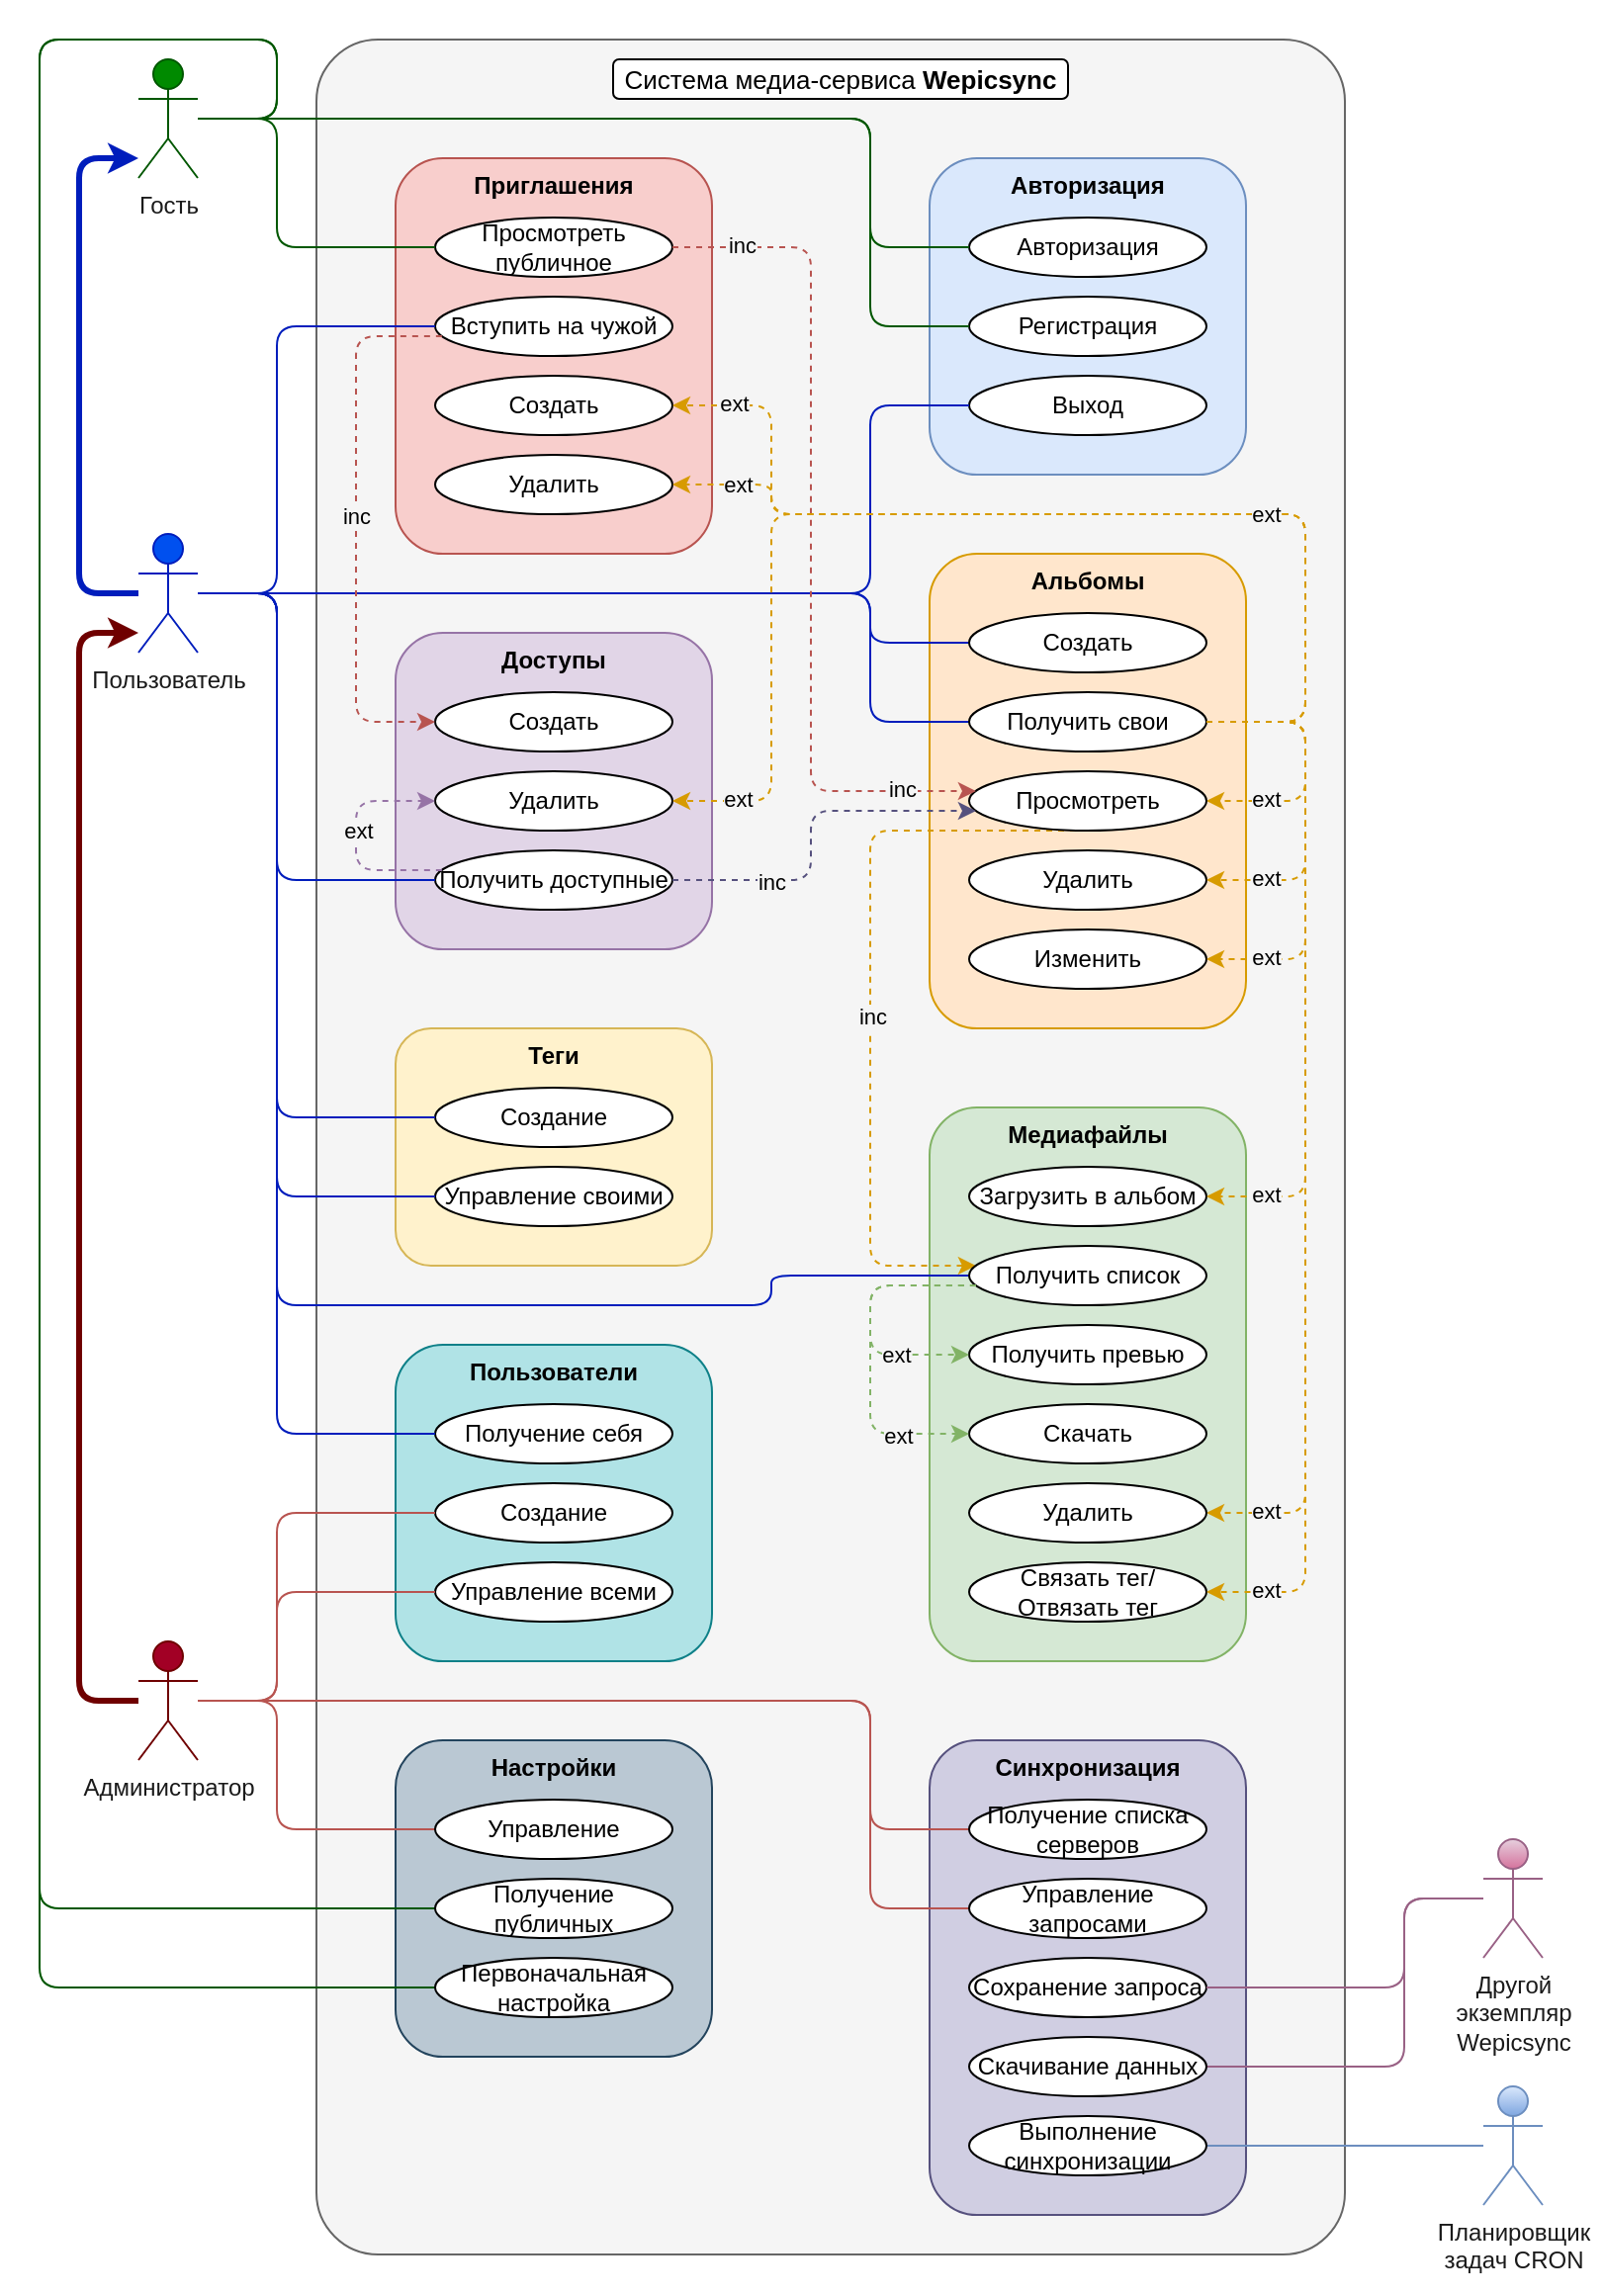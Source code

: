 <mxfile version="20.8.16" type="device"><diagram id="rJu-Fy7TmJYX3Z4fp0Hy" name="Прецеденты"><mxGraphModel dx="902" dy="652" grid="1" gridSize="10" guides="1" tooltips="1" connect="1" arrows="1" fold="1" page="1" pageScale="1" pageWidth="827" pageHeight="1169" math="0" shadow="0"><root><mxCell id="0"/><mxCell id="1" parent="0"/><mxCell id="A2PS_ctjh7WYpIhmXaS4-8" value="" style="rounded=0;whiteSpace=wrap;html=1;labelBackgroundColor=none;fontColor=default;fillColor=none;strokeColor=none;" parent="1" vertex="1"><mxGeometry width="810" height="1160" as="geometry"/></mxCell><mxCell id="A2PS_ctjh7WYpIhmXaS4-4" value="" style="rounded=1;whiteSpace=wrap;html=1;arcSize=6;fillColor=#f5f5f5;fontColor=#333333;strokeColor=#666666;" parent="1" vertex="1"><mxGeometry x="160" y="20" width="520" height="1120" as="geometry"/></mxCell><mxCell id="FvhMcdxTXR3SSEdAmHbY-1" value="&lt;div style=&quot;padding-top: 0px; margin-top: 0px; margin-bottom: 180px;&quot;&gt;&lt;b&gt;Синхронизация&lt;/b&gt;&lt;/div&gt;" style="rounded=1;whiteSpace=wrap;html=1;fillColor=#d0cee2;strokeColor=#56517e;align=center;verticalAlign=top;container=0;" vertex="1" parent="1"><mxGeometry x="470" y="880" width="160" height="240" as="geometry"/></mxCell><mxCell id="-iUNEopaIZANvKuROinH-97" value="&lt;div style=&quot;padding-top: 0px; margin-top: 0px; margin-bottom: 180px;&quot;&gt;&lt;b&gt;Настройки&lt;/b&gt;&lt;/div&gt;" style="rounded=1;whiteSpace=wrap;html=1;fillColor=#bac8d3;strokeColor=#23445d;align=center;verticalAlign=top;container=0;" parent="1" vertex="1"><mxGeometry x="200" y="880" width="160" height="160" as="geometry"/></mxCell><mxCell id="-iUNEopaIZANvKuROinH-94" value="" style="group" parent="1" vertex="1" connectable="0"><mxGeometry x="200" y="680" width="160" height="160" as="geometry"/></mxCell><mxCell id="-iUNEopaIZANvKuROinH-83" value="&lt;div style=&quot;padding-top: 0px; margin-top: 0px; margin-bottom: 180px;&quot;&gt;&lt;b&gt;Пользователи&lt;/b&gt;&lt;/div&gt;" style="rounded=1;whiteSpace=wrap;html=1;fillColor=#b0e3e6;strokeColor=#0e8088;align=center;verticalAlign=top;container=0;" parent="-iUNEopaIZANvKuROinH-94" vertex="1"><mxGeometry width="160" height="160" as="geometry"/></mxCell><mxCell id="-iUNEopaIZANvKuROinH-84" value="Получение себя" style="ellipse;whiteSpace=wrap;html=1;container=0;" parent="-iUNEopaIZANvKuROinH-94" vertex="1"><mxGeometry x="20" y="30" width="120" height="30" as="geometry"/></mxCell><mxCell id="-iUNEopaIZANvKuROinH-85" value="Создание" style="ellipse;whiteSpace=wrap;html=1;container=0;" parent="-iUNEopaIZANvKuROinH-94" vertex="1"><mxGeometry x="20" y="70" width="120" height="30" as="geometry"/></mxCell><mxCell id="-iUNEopaIZANvKuROinH-87" value="Управление всеми" style="ellipse;whiteSpace=wrap;html=1;container=0;" parent="-iUNEopaIZANvKuROinH-94" vertex="1"><mxGeometry x="20" y="110" width="120" height="30" as="geometry"/></mxCell><mxCell id="-iUNEopaIZANvKuROinH-90" value="" style="group" parent="1" vertex="1" connectable="0"><mxGeometry x="200" y="520" width="160" height="120" as="geometry"/></mxCell><mxCell id="-iUNEopaIZANvKuROinH-65" value="&lt;div style=&quot;padding-top: 0px; margin-top: 0px; margin-bottom: 180px;&quot;&gt;&lt;b&gt;Теги&lt;/b&gt;&lt;/div&gt;" style="rounded=1;whiteSpace=wrap;html=1;fillColor=#fff2cc;strokeColor=#d6b656;align=center;verticalAlign=top;container=0;" parent="-iUNEopaIZANvKuROinH-90" vertex="1"><mxGeometry width="160" height="120" as="geometry"/></mxCell><mxCell id="-iUNEopaIZANvKuROinH-66" value="Управление своими" style="ellipse;whiteSpace=wrap;html=1;container=0;" parent="-iUNEopaIZANvKuROinH-90" vertex="1"><mxGeometry x="20" y="70" width="120" height="30" as="geometry"/></mxCell><mxCell id="-iUNEopaIZANvKuROinH-88" value="Создание" style="ellipse;whiteSpace=wrap;html=1;container=0;" parent="-iUNEopaIZANvKuROinH-90" vertex="1"><mxGeometry x="20" y="30" width="120" height="30" as="geometry"/></mxCell><mxCell id="-iUNEopaIZANvKuROinH-72" value="" style="group" parent="1" vertex="1" connectable="0"><mxGeometry x="200" y="320" width="160" height="160" as="geometry"/></mxCell><mxCell id="-iUNEopaIZANvKuROinH-2" value="&lt;div style=&quot;padding-top: 0px; margin-top: 0px; margin-bottom: 180px;&quot;&gt;&lt;b&gt;Доступы&lt;/b&gt;&lt;br&gt;&lt;/div&gt;" style="rounded=1;whiteSpace=wrap;html=1;fillColor=#e1d5e7;strokeColor=#9673a6;align=center;verticalAlign=top;" parent="-iUNEopaIZANvKuROinH-72" vertex="1"><mxGeometry width="160" height="160" as="geometry"/></mxCell><mxCell id="-iUNEopaIZANvKuROinH-3" value="Создать" style="ellipse;whiteSpace=wrap;html=1;" parent="-iUNEopaIZANvKuROinH-72" vertex="1"><mxGeometry x="20" y="30" width="120" height="30" as="geometry"/></mxCell><mxCell id="-iUNEopaIZANvKuROinH-4" value="Удалить" style="ellipse;whiteSpace=wrap;html=1;" parent="-iUNEopaIZANvKuROinH-72" vertex="1"><mxGeometry x="20" y="70" width="120" height="30" as="geometry"/></mxCell><mxCell id="-iUNEopaIZANvKuROinH-5" value="Получить доступные" style="ellipse;whiteSpace=wrap;html=1;" parent="-iUNEopaIZANvKuROinH-72" vertex="1"><mxGeometry x="20" y="110" width="120" height="30" as="geometry"/></mxCell><mxCell id="-iUNEopaIZANvKuROinH-58" style="edgeStyle=orthogonalEdgeStyle;shape=connector;rounded=1;orthogonalLoop=1;jettySize=auto;html=1;labelBackgroundColor=default;strokeColor=#9673a6;fontFamily=Helvetica;fontSize=11;fontColor=default;endArrow=classic;endFill=1;fillColor=#e1d5e7;dashed=1;" parent="-iUNEopaIZANvKuROinH-72" source="-iUNEopaIZANvKuROinH-5" target="-iUNEopaIZANvKuROinH-4" edge="1"><mxGeometry relative="1" as="geometry"><Array as="points"><mxPoint x="-20" y="120"/><mxPoint x="-20" y="85"/></Array></mxGeometry></mxCell><mxCell id="-iUNEopaIZANvKuROinH-59" value="ext" style="edgeLabel;html=1;align=center;verticalAlign=middle;resizable=0;points=[];fontSize=11;fontFamily=Helvetica;fontColor=default;labelBackgroundColor=#F5F5F5;" parent="-iUNEopaIZANvKuROinH-58" vertex="1" connectable="0"><mxGeometry x="0.35" relative="1" as="geometry"><mxPoint x="-1" y="15" as="offset"/></mxGeometry></mxCell><mxCell id="mXZB4Ivz4njmWSeCMIMj-8" value="&lt;div style=&quot;padding-top: 0px; margin-top: 0px; margin-bottom: 180px;&quot;&gt;&lt;b&gt;Альбомы&lt;/b&gt;&lt;br&gt;&lt;/div&gt;" style="rounded=1;whiteSpace=wrap;html=1;fillColor=#ffe6cc;strokeColor=#d79b00;align=center;verticalAlign=top;" parent="1" vertex="1"><mxGeometry x="470" y="280" width="160" height="240" as="geometry"/></mxCell><mxCell id="6imDOG5tbjEf20cxYBDG-1" value="" style="group" parent="1" vertex="1" connectable="0"><mxGeometry x="200" y="80" width="160" height="200" as="geometry"/></mxCell><mxCell id="6imDOG5tbjEf20cxYBDG-2" value="&lt;div style=&quot;padding-top: 0px; margin-top: 0px; margin-bottom: 180px;&quot;&gt;&lt;b&gt;Приглашения&lt;/b&gt;&lt;br&gt;&lt;/div&gt;" style="rounded=1;whiteSpace=wrap;html=1;fillColor=#f8cecc;strokeColor=#b85450;align=center;verticalAlign=top;" parent="6imDOG5tbjEf20cxYBDG-1" vertex="1"><mxGeometry width="160" height="200" as="geometry"/></mxCell><mxCell id="6imDOG5tbjEf20cxYBDG-3" value="Просмотреть публичное" style="ellipse;whiteSpace=wrap;html=1;" parent="6imDOG5tbjEf20cxYBDG-1" vertex="1"><mxGeometry x="20" y="30" width="120" height="30" as="geometry"/></mxCell><mxCell id="6imDOG5tbjEf20cxYBDG-4" value="Вступить на чужой" style="ellipse;whiteSpace=wrap;html=1;" parent="6imDOG5tbjEf20cxYBDG-1" vertex="1"><mxGeometry x="20" y="70" width="120" height="30" as="geometry"/></mxCell><mxCell id="6imDOG5tbjEf20cxYBDG-5" value="Создать" style="ellipse;whiteSpace=wrap;html=1;" parent="6imDOG5tbjEf20cxYBDG-1" vertex="1"><mxGeometry x="20" y="110" width="120" height="30" as="geometry"/></mxCell><mxCell id="6imDOG5tbjEf20cxYBDG-6" value="Удалить" style="ellipse;whiteSpace=wrap;html=1;" parent="6imDOG5tbjEf20cxYBDG-1" vertex="1"><mxGeometry x="20" y="150" width="120" height="30" as="geometry"/></mxCell><mxCell id="-7Wf65AIweEYaIb-x50i-8" value="&lt;div style=&quot;padding-top: 0px; margin-top: 0px; margin-bottom: 180px;&quot;&gt;&lt;b&gt;Медиафайлы&lt;/b&gt;&lt;br&gt;&lt;/div&gt;" style="rounded=1;whiteSpace=wrap;html=1;fillColor=#d5e8d4;strokeColor=#82b366;align=center;verticalAlign=top;" parent="1" vertex="1"><mxGeometry x="470" y="560" width="160" height="280" as="geometry"/></mxCell><mxCell id="-7Wf65AIweEYaIb-x50i-19" value="" style="group" parent="1" vertex="1" connectable="0"><mxGeometry x="470" y="80" width="160" height="160" as="geometry"/></mxCell><mxCell id="t99PAjagF4Yph8Q8ZKDb-1" value="&lt;div style=&quot;padding-top: 0px; margin-top: 0px; margin-bottom: 180px;&quot;&gt;&lt;b&gt;Авторизация&lt;/b&gt;&lt;br&gt;&lt;/div&gt;" style="rounded=1;whiteSpace=wrap;html=1;fillColor=#dae8fc;strokeColor=#6c8ebf;align=center;verticalAlign=top;" parent="-7Wf65AIweEYaIb-x50i-19" vertex="1"><mxGeometry width="160" height="160" as="geometry"/></mxCell><mxCell id="t99PAjagF4Yph8Q8ZKDb-2" value="Авторизация" style="ellipse;whiteSpace=wrap;html=1;" parent="-7Wf65AIweEYaIb-x50i-19" vertex="1"><mxGeometry x="20" y="30" width="120" height="30" as="geometry"/></mxCell><mxCell id="t99PAjagF4Yph8Q8ZKDb-3" value="Регистрация" style="ellipse;whiteSpace=wrap;html=1;" parent="-7Wf65AIweEYaIb-x50i-19" vertex="1"><mxGeometry x="20" y="70" width="120" height="30" as="geometry"/></mxCell><mxCell id="t99PAjagF4Yph8Q8ZKDb-4" value="Выход" style="ellipse;whiteSpace=wrap;html=1;" parent="-7Wf65AIweEYaIb-x50i-19" vertex="1"><mxGeometry x="20" y="110" width="120" height="30" as="geometry"/></mxCell><mxCell id="-iUNEopaIZANvKuROinH-7" style="edgeStyle=orthogonalEdgeStyle;shape=connector;rounded=1;orthogonalLoop=1;jettySize=auto;html=1;labelBackgroundColor=default;strokeColor=#005700;fontFamily=Helvetica;fontSize=11;fontColor=default;endArrow=none;endFill=0;fillColor=#008a00;" parent="1" source="qmgZgQi2_7S2HB6c2QxL-1" target="6imDOG5tbjEf20cxYBDG-3" edge="1"><mxGeometry relative="1" as="geometry"><Array as="points"><mxPoint x="140" y="60"/><mxPoint x="140" y="125"/></Array></mxGeometry></mxCell><mxCell id="-iUNEopaIZANvKuROinH-101" style="edgeStyle=orthogonalEdgeStyle;shape=connector;rounded=1;orthogonalLoop=1;jettySize=auto;html=1;labelBackgroundColor=default;strokeColor=#005700;fontFamily=Helvetica;fontSize=11;fontColor=default;endArrow=none;endFill=0;fillColor=#008a00;" parent="1" source="qmgZgQi2_7S2HB6c2QxL-1" target="-iUNEopaIZANvKuROinH-98" edge="1"><mxGeometry relative="1" as="geometry"><Array as="points"><mxPoint x="140" y="60"/><mxPoint x="140" y="20"/><mxPoint x="20" y="20"/><mxPoint x="20" y="965"/></Array></mxGeometry></mxCell><mxCell id="FvhMcdxTXR3SSEdAmHbY-4" style="edgeStyle=orthogonalEdgeStyle;shape=connector;rounded=1;orthogonalLoop=1;jettySize=auto;html=1;labelBackgroundColor=default;strokeColor=#005700;fontFamily=Helvetica;fontSize=11;fontColor=default;endArrow=none;endFill=0;fillColor=#008a00;" edge="1" parent="1" source="qmgZgQi2_7S2HB6c2QxL-1" target="FvhMcdxTXR3SSEdAmHbY-2"><mxGeometry relative="1" as="geometry"><Array as="points"><mxPoint x="140" y="60"/><mxPoint x="140" y="20"/><mxPoint x="20" y="20"/><mxPoint x="20" y="1005"/></Array></mxGeometry></mxCell><mxCell id="qmgZgQi2_7S2HB6c2QxL-1" value="&lt;font color=&quot;#1a1a1a&quot;&gt;Гость&lt;/font&gt;" style="shape=umlActor;verticalLabelPosition=bottom;verticalAlign=top;html=1;outlineConnect=0;fillColor=#008a00;fontColor=#ffffff;strokeColor=#005700;" parent="1" vertex="1"><mxGeometry x="70" y="30" width="30" height="60" as="geometry"/></mxCell><mxCell id="tfLSnOWOdzF6o3ZIAH_--3" style="edgeStyle=orthogonalEdgeStyle;rounded=1;orthogonalLoop=1;jettySize=auto;html=1;endArrow=none;endFill=0;fillColor=#0050ef;strokeColor=#001DBC;" parent="1" source="tfLSnOWOdzF6o3ZIAH_--1" target="t99PAjagF4Yph8Q8ZKDb-4" edge="1"><mxGeometry relative="1" as="geometry"><Array as="points"><mxPoint x="140" y="300"/><mxPoint x="140" y="300"/><mxPoint x="440" y="300"/><mxPoint x="440" y="205"/></Array></mxGeometry></mxCell><mxCell id="qnizUJbiEBJGgFc5RR-z-2" style="edgeStyle=orthogonalEdgeStyle;rounded=1;orthogonalLoop=1;jettySize=auto;html=1;endArrow=classic;endFill=1;fillColor=#0050ef;strokeColor=#001DBC;strokeWidth=3;" parent="1" source="tfLSnOWOdzF6o3ZIAH_--1" target="qmgZgQi2_7S2HB6c2QxL-1" edge="1"><mxGeometry relative="1" as="geometry"><Array as="points"><mxPoint x="40" y="300"/><mxPoint x="40" y="80"/></Array></mxGeometry></mxCell><mxCell id="mXZB4Ivz4njmWSeCMIMj-13" style="edgeStyle=orthogonalEdgeStyle;shape=connector;rounded=1;orthogonalLoop=1;jettySize=auto;html=1;labelBackgroundColor=default;strokeColor=#001DBC;fontFamily=Helvetica;fontSize=11;fontColor=default;endArrow=none;endFill=0;fillColor=#0050ef;" parent="1" source="tfLSnOWOdzF6o3ZIAH_--1" target="mXZB4Ivz4njmWSeCMIMj-9" edge="1"><mxGeometry relative="1" as="geometry"><Array as="points"><mxPoint x="140" y="300"/><mxPoint x="140" y="300"/><mxPoint x="440" y="300"/><mxPoint x="440" y="325"/></Array></mxGeometry></mxCell><mxCell id="ldQb3cAAOV6H-JECmb9P-2" style="edgeStyle=orthogonalEdgeStyle;shape=connector;rounded=1;orthogonalLoop=1;jettySize=auto;html=1;labelBackgroundColor=default;strokeColor=#001DBC;fontFamily=Helvetica;fontSize=11;fontColor=default;endArrow=none;endFill=0;fillColor=#0050ef;" parent="1" source="tfLSnOWOdzF6o3ZIAH_--1" target="mXZB4Ivz4njmWSeCMIMj-10" edge="1"><mxGeometry relative="1" as="geometry"><Array as="points"><mxPoint x="140" y="300"/><mxPoint x="140" y="300"/><mxPoint x="440" y="300"/><mxPoint x="440" y="365"/></Array></mxGeometry></mxCell><mxCell id="-7Wf65AIweEYaIb-x50i-14" style="edgeStyle=orthogonalEdgeStyle;shape=connector;rounded=1;orthogonalLoop=1;jettySize=auto;html=1;labelBackgroundColor=default;strokeColor=#001DBC;fontFamily=Helvetica;fontSize=11;fontColor=default;endArrow=none;endFill=0;fillColor=#0050ef;" parent="1" source="tfLSnOWOdzF6o3ZIAH_--1" target="-7Wf65AIweEYaIb-x50i-10" edge="1"><mxGeometry relative="1" as="geometry"><Array as="points"><mxPoint x="140" y="300"/><mxPoint x="140" y="660"/><mxPoint x="390" y="660"/><mxPoint x="390" y="645"/></Array></mxGeometry></mxCell><mxCell id="-iUNEopaIZANvKuROinH-10" style="edgeStyle=orthogonalEdgeStyle;shape=connector;rounded=1;orthogonalLoop=1;jettySize=auto;html=1;labelBackgroundColor=default;strokeColor=#001DBC;fontFamily=Helvetica;fontSize=11;fontColor=default;endArrow=none;endFill=0;fillColor=#0050ef;" parent="1" source="tfLSnOWOdzF6o3ZIAH_--1" target="6imDOG5tbjEf20cxYBDG-4" edge="1"><mxGeometry relative="1" as="geometry"><Array as="points"><mxPoint x="140" y="300"/><mxPoint x="140" y="165"/></Array></mxGeometry></mxCell><mxCell id="-iUNEopaIZANvKuROinH-77" style="edgeStyle=orthogonalEdgeStyle;shape=connector;rounded=1;orthogonalLoop=1;jettySize=auto;html=1;labelBackgroundColor=default;strokeColor=#001DBC;fontFamily=Helvetica;fontSize=11;fontColor=default;endArrow=none;endFill=0;fillColor=#0050ef;" parent="1" source="tfLSnOWOdzF6o3ZIAH_--1" target="-iUNEopaIZANvKuROinH-66" edge="1"><mxGeometry relative="1" as="geometry"><Array as="points"><mxPoint x="140" y="300"/><mxPoint x="140" y="605"/></Array></mxGeometry></mxCell><mxCell id="-iUNEopaIZANvKuROinH-89" style="edgeStyle=orthogonalEdgeStyle;shape=connector;rounded=1;orthogonalLoop=1;jettySize=auto;html=1;labelBackgroundColor=default;strokeColor=#001DBC;fontFamily=Helvetica;fontSize=11;fontColor=default;endArrow=none;endFill=0;fillColor=#0050ef;" parent="1" source="tfLSnOWOdzF6o3ZIAH_--1" target="-iUNEopaIZANvKuROinH-88" edge="1"><mxGeometry relative="1" as="geometry"><Array as="points"><mxPoint x="140" y="300"/><mxPoint x="140" y="565"/></Array></mxGeometry></mxCell><mxCell id="-iUNEopaIZANvKuROinH-91" style="edgeStyle=orthogonalEdgeStyle;shape=connector;rounded=1;orthogonalLoop=1;jettySize=auto;html=1;labelBackgroundColor=default;strokeColor=#001DBC;fontFamily=Helvetica;fontSize=11;fontColor=default;endArrow=none;endFill=0;fillColor=#0050ef;" parent="1" source="tfLSnOWOdzF6o3ZIAH_--1" target="-iUNEopaIZANvKuROinH-84" edge="1"><mxGeometry relative="1" as="geometry"><Array as="points"><mxPoint x="140" y="300"/><mxPoint x="140" y="725"/></Array></mxGeometry></mxCell><mxCell id="A2PS_ctjh7WYpIhmXaS4-10" style="edgeStyle=orthogonalEdgeStyle;shape=connector;rounded=1;orthogonalLoop=1;jettySize=auto;html=1;labelBackgroundColor=default;strokeColor=#001DBC;fontFamily=Helvetica;fontSize=11;fontColor=default;endArrow=none;endFill=0;fillColor=#0050ef;" parent="1" source="tfLSnOWOdzF6o3ZIAH_--1" target="-iUNEopaIZANvKuROinH-5" edge="1"><mxGeometry relative="1" as="geometry"><Array as="points"><mxPoint x="140" y="300"/><mxPoint x="140" y="445"/></Array></mxGeometry></mxCell><mxCell id="tfLSnOWOdzF6o3ZIAH_--1" value="Пользователь" style="shape=umlActor;verticalLabelPosition=bottom;verticalAlign=top;html=1;outlineConnect=0;fillColor=#0050ef;fontColor=#1A1A1A;strokeColor=#001DBC;" parent="1" vertex="1"><mxGeometry x="70" y="270" width="30" height="60" as="geometry"/></mxCell><mxCell id="t99PAjagF4Yph8Q8ZKDb-6" style="edgeStyle=orthogonalEdgeStyle;rounded=1;orthogonalLoop=1;jettySize=auto;html=1;endArrow=none;endFill=0;fillColor=#008a00;strokeColor=#005700;" parent="1" source="qmgZgQi2_7S2HB6c2QxL-1" target="t99PAjagF4Yph8Q8ZKDb-3" edge="1"><mxGeometry relative="1" as="geometry"><Array as="points"><mxPoint x="140" y="60"/><mxPoint x="140" y="60"/><mxPoint x="440" y="60"/><mxPoint x="440" y="165"/></Array></mxGeometry></mxCell><mxCell id="t99PAjagF4Yph8Q8ZKDb-5" style="edgeStyle=orthogonalEdgeStyle;rounded=1;orthogonalLoop=1;jettySize=auto;html=1;endArrow=none;endFill=0;fillColor=#008a00;strokeColor=#005700;" parent="1" source="qmgZgQi2_7S2HB6c2QxL-1" target="t99PAjagF4Yph8Q8ZKDb-2" edge="1"><mxGeometry relative="1" as="geometry"><Array as="points"><mxPoint x="140" y="60"/><mxPoint x="140" y="60"/><mxPoint x="440" y="60"/><mxPoint x="440" y="125"/></Array></mxGeometry></mxCell><mxCell id="-iUNEopaIZANvKuROinH-45" style="edgeStyle=orthogonalEdgeStyle;shape=connector;rounded=1;orthogonalLoop=1;jettySize=auto;html=1;labelBackgroundColor=default;strokeColor=#6F0000;fontFamily=Helvetica;fontSize=11;fontColor=default;endArrow=classic;endFill=1;fillColor=#a20025;strokeWidth=3;" parent="1" source="ESjscnZTk1zoyUP5aIaq-1" target="tfLSnOWOdzF6o3ZIAH_--1" edge="1"><mxGeometry relative="1" as="geometry"><Array as="points"><mxPoint x="40" y="860"/><mxPoint x="40" y="320"/></Array></mxGeometry></mxCell><mxCell id="-iUNEopaIZANvKuROinH-93" style="edgeStyle=orthogonalEdgeStyle;shape=connector;rounded=1;orthogonalLoop=1;jettySize=auto;html=1;labelBackgroundColor=default;strokeColor=#b85450;fontFamily=Helvetica;fontSize=11;fontColor=default;endArrow=none;endFill=0;fillColor=#f8cecc;" parent="1" source="ESjscnZTk1zoyUP5aIaq-1" target="-iUNEopaIZANvKuROinH-87" edge="1"><mxGeometry relative="1" as="geometry"><Array as="points"><mxPoint x="140" y="860"/><mxPoint x="140" y="805"/></Array></mxGeometry></mxCell><mxCell id="-iUNEopaIZANvKuROinH-95" style="edgeStyle=orthogonalEdgeStyle;shape=connector;rounded=1;orthogonalLoop=1;jettySize=auto;html=1;labelBackgroundColor=default;strokeColor=#b85450;fontFamily=Helvetica;fontSize=11;fontColor=default;endArrow=none;endFill=0;fillColor=#f8cecc;" parent="1" source="ESjscnZTk1zoyUP5aIaq-1" target="-iUNEopaIZANvKuROinH-85" edge="1"><mxGeometry relative="1" as="geometry"><Array as="points"><mxPoint x="140" y="860"/><mxPoint x="140" y="765"/></Array></mxGeometry></mxCell><mxCell id="-iUNEopaIZANvKuROinH-102" style="edgeStyle=orthogonalEdgeStyle;shape=connector;rounded=1;orthogonalLoop=1;jettySize=auto;html=1;labelBackgroundColor=default;strokeColor=#b85450;fontFamily=Helvetica;fontSize=11;fontColor=default;endArrow=none;endFill=0;fillColor=#f8cecc;" parent="1" source="ESjscnZTk1zoyUP5aIaq-1" target="-iUNEopaIZANvKuROinH-99" edge="1"><mxGeometry relative="1" as="geometry"><Array as="points"><mxPoint x="140" y="860"/><mxPoint x="140" y="925"/></Array></mxGeometry></mxCell><mxCell id="-iUNEopaIZANvKuROinH-103" style="edgeStyle=orthogonalEdgeStyle;shape=connector;rounded=1;orthogonalLoop=1;jettySize=auto;html=1;labelBackgroundColor=default;strokeColor=#b85450;fontFamily=Helvetica;fontSize=11;fontColor=default;endArrow=none;endFill=0;fillColor=#f8cecc;" parent="1" source="ESjscnZTk1zoyUP5aIaq-1" target="FvhMcdxTXR3SSEdAmHbY-5" edge="1"><mxGeometry relative="1" as="geometry"><Array as="points"><mxPoint x="440" y="860"/><mxPoint x="440" y="925"/></Array><mxPoint x="480" y="945" as="targetPoint"/></mxGeometry></mxCell><mxCell id="FvhMcdxTXR3SSEdAmHbY-19" style="edgeStyle=orthogonalEdgeStyle;shape=connector;rounded=1;orthogonalLoop=1;jettySize=auto;html=1;labelBackgroundColor=default;strokeColor=#b85450;fontFamily=Helvetica;fontSize=11;fontColor=default;endArrow=none;endFill=0;fillColor=#f8cecc;" edge="1" parent="1" source="ESjscnZTk1zoyUP5aIaq-1" target="FvhMcdxTXR3SSEdAmHbY-6"><mxGeometry relative="1" as="geometry"><Array as="points"><mxPoint x="440" y="860"/><mxPoint x="440" y="965"/></Array></mxGeometry></mxCell><mxCell id="ESjscnZTk1zoyUP5aIaq-1" value="&lt;font color=&quot;#1a1a1a&quot;&gt;Администратор&lt;/font&gt;" style="shape=umlActor;verticalLabelPosition=bottom;verticalAlign=top;html=1;outlineConnect=0;fillColor=#a20025;fontColor=#ffffff;strokeColor=#6F0000;" parent="1" vertex="1"><mxGeometry x="70" y="830" width="30" height="60" as="geometry"/></mxCell><mxCell id="-iUNEopaIZANvKuROinH-33" style="edgeStyle=orthogonalEdgeStyle;shape=connector;rounded=1;orthogonalLoop=1;jettySize=auto;html=1;labelBackgroundColor=default;strokeColor=#d79b00;fontFamily=Helvetica;fontSize=11;fontColor=default;endArrow=classic;endFill=1;fillColor=#ffe6cc;dashed=1;" parent="1" source="mXZB4Ivz4njmWSeCMIMj-11" target="-7Wf65AIweEYaIb-x50i-10" edge="1"><mxGeometry relative="1" as="geometry"><Array as="points"><mxPoint x="440" y="420"/><mxPoint x="440" y="640"/></Array></mxGeometry></mxCell><mxCell id="-iUNEopaIZANvKuROinH-35" value="inc" style="edgeLabel;html=1;align=center;verticalAlign=middle;resizable=0;points=[];fontSize=11;fontFamily=Helvetica;fontColor=default;labelBackgroundColor=#F5F5F5;" parent="-iUNEopaIZANvKuROinH-33" vertex="1" connectable="0"><mxGeometry x="0.061" y="1" relative="1" as="geometry"><mxPoint as="offset"/></mxGeometry></mxCell><mxCell id="mXZB4Ivz4njmWSeCMIMj-9" value="Создать" style="ellipse;whiteSpace=wrap;html=1;" parent="1" vertex="1"><mxGeometry x="490" y="310" width="120" height="30" as="geometry"/></mxCell><mxCell id="-iUNEopaIZANvKuROinH-13" style="edgeStyle=orthogonalEdgeStyle;shape=connector;rounded=1;orthogonalLoop=1;jettySize=auto;html=1;labelBackgroundColor=default;strokeColor=#d79b00;fontFamily=Helvetica;fontSize=11;fontColor=default;endArrow=classic;endFill=1;fillColor=#ffe6cc;dashed=1;" parent="1" source="mXZB4Ivz4njmWSeCMIMj-10" target="mXZB4Ivz4njmWSeCMIMj-11" edge="1"><mxGeometry relative="1" as="geometry"><Array as="points"><mxPoint x="660" y="365"/><mxPoint x="660" y="405"/></Array></mxGeometry></mxCell><mxCell id="-iUNEopaIZANvKuROinH-14" value="ext" style="edgeLabel;html=1;align=center;verticalAlign=middle;resizable=0;points=[];fontSize=11;fontFamily=Helvetica;fontColor=default;labelBackgroundColor=#F5F5F5;" parent="-iUNEopaIZANvKuROinH-13" vertex="1" connectable="0"><mxGeometry x="0.15" relative="1" as="geometry"><mxPoint x="-20" y="8" as="offset"/></mxGeometry></mxCell><mxCell id="mXZB4Ivz4njmWSeCMIMj-10" value="Получить свои" style="ellipse;whiteSpace=wrap;html=1;" parent="1" vertex="1"><mxGeometry x="490" y="350" width="120" height="30" as="geometry"/></mxCell><mxCell id="mXZB4Ivz4njmWSeCMIMj-11" value="Просмотреть" style="ellipse;whiteSpace=wrap;html=1;" parent="1" vertex="1"><mxGeometry x="490" y="390" width="120" height="30" as="geometry"/></mxCell><mxCell id="ldQb3cAAOV6H-JECmb9P-1" value="Удалить" style="ellipse;whiteSpace=wrap;html=1;" parent="1" vertex="1"><mxGeometry x="490" y="430" width="120" height="30" as="geometry"/></mxCell><mxCell id="-iUNEopaIZANvKuROinH-11" value="Изменить" style="ellipse;whiteSpace=wrap;html=1;" parent="1" vertex="1"><mxGeometry x="490" y="470" width="120" height="30" as="geometry"/></mxCell><mxCell id="-iUNEopaIZANvKuROinH-16" style="edgeStyle=orthogonalEdgeStyle;shape=connector;rounded=1;orthogonalLoop=1;jettySize=auto;html=1;labelBackgroundColor=default;strokeColor=#d79b00;fontFamily=Helvetica;fontSize=11;fontColor=default;endArrow=classic;endFill=1;fillColor=#ffe6cc;dashed=1;" parent="1" source="mXZB4Ivz4njmWSeCMIMj-10" target="ldQb3cAAOV6H-JECmb9P-1" edge="1"><mxGeometry relative="1" as="geometry"><mxPoint x="620" y="375" as="sourcePoint"/><mxPoint x="620" y="415" as="targetPoint"/><Array as="points"><mxPoint x="660" y="365"/><mxPoint x="660" y="445"/></Array></mxGeometry></mxCell><mxCell id="-iUNEopaIZANvKuROinH-17" value="ext" style="edgeLabel;html=1;align=center;verticalAlign=middle;resizable=0;points=[];fontSize=11;fontFamily=Helvetica;fontColor=default;labelBackgroundColor=#F5F5F5;" parent="-iUNEopaIZANvKuROinH-16" vertex="1" connectable="0"><mxGeometry x="0.15" relative="1" as="geometry"><mxPoint x="-20" y="25" as="offset"/></mxGeometry></mxCell><mxCell id="-iUNEopaIZANvKuROinH-18" style="edgeStyle=orthogonalEdgeStyle;shape=connector;rounded=1;orthogonalLoop=1;jettySize=auto;html=1;labelBackgroundColor=default;strokeColor=#d79b00;fontFamily=Helvetica;fontSize=11;fontColor=default;endArrow=classic;endFill=1;fillColor=#ffe6cc;dashed=1;" parent="1" source="mXZB4Ivz4njmWSeCMIMj-10" target="-iUNEopaIZANvKuROinH-11" edge="1"><mxGeometry relative="1" as="geometry"><mxPoint x="620" y="375" as="sourcePoint"/><mxPoint x="620" y="455" as="targetPoint"/><Array as="points"><mxPoint x="660" y="365"/><mxPoint x="660" y="485"/></Array></mxGeometry></mxCell><mxCell id="-iUNEopaIZANvKuROinH-19" value="ext" style="edgeLabel;html=1;align=center;verticalAlign=middle;resizable=0;points=[];fontSize=11;fontFamily=Helvetica;fontColor=default;labelBackgroundColor=#F5F5F5;" parent="-iUNEopaIZANvKuROinH-18" vertex="1" connectable="0"><mxGeometry x="0.15" relative="1" as="geometry"><mxPoint x="-20" y="42" as="offset"/></mxGeometry></mxCell><mxCell id="-iUNEopaIZANvKuROinH-20" style="edgeStyle=orthogonalEdgeStyle;shape=connector;rounded=1;orthogonalLoop=1;jettySize=auto;html=1;labelBackgroundColor=default;strokeColor=#b85450;fontFamily=Helvetica;fontSize=11;fontColor=default;endArrow=classic;endFill=1;fillColor=#f8cecc;dashed=1;" parent="1" source="6imDOG5tbjEf20cxYBDG-3" target="mXZB4Ivz4njmWSeCMIMj-11" edge="1"><mxGeometry relative="1" as="geometry"><Array as="points"><mxPoint x="410" y="125"/><mxPoint x="410" y="400"/></Array></mxGeometry></mxCell><mxCell id="-iUNEopaIZANvKuROinH-24" value="inc" style="edgeLabel;html=1;align=center;verticalAlign=middle;resizable=0;points=[];fontSize=11;fontFamily=Helvetica;fontColor=default;labelBackgroundColor=#F5F5F5;" parent="-iUNEopaIZANvKuROinH-20" vertex="1" connectable="0"><mxGeometry x="-0.916" y="-4" relative="1" as="geometry"><mxPoint x="17" y="-5" as="offset"/></mxGeometry></mxCell><mxCell id="MQJah23Redi64EvQsgNE-2" value="inc" style="edgeLabel;html=1;align=center;verticalAlign=middle;resizable=0;points=[];labelBackgroundColor=#F5F5F5;" parent="-iUNEopaIZANvKuROinH-20" vertex="1" connectable="0"><mxGeometry x="0.826" y="1" relative="1" as="geometry"><mxPoint as="offset"/></mxGeometry></mxCell><mxCell id="-iUNEopaIZANvKuROinH-26" style="edgeStyle=orthogonalEdgeStyle;shape=connector;rounded=1;orthogonalLoop=1;jettySize=auto;html=1;labelBackgroundColor=default;strokeColor=#d79b00;fontFamily=Helvetica;fontSize=11;fontColor=default;endArrow=classic;endFill=1;fillColor=#ffe6cc;dashed=1;" parent="1" source="mXZB4Ivz4njmWSeCMIMj-10" target="-iUNEopaIZANvKuROinH-28" edge="1"><mxGeometry relative="1" as="geometry"><mxPoint x="620" y="375" as="sourcePoint"/><mxPoint x="620" y="495" as="targetPoint"/><Array as="points"><mxPoint x="660" y="365"/><mxPoint x="660" y="765"/></Array></mxGeometry></mxCell><mxCell id="-iUNEopaIZANvKuROinH-27" value="ext" style="edgeLabel;html=1;align=center;verticalAlign=middle;resizable=0;points=[];fontSize=11;fontFamily=Helvetica;fontColor=default;labelBackgroundColor=#F5F5F5;" parent="-iUNEopaIZANvKuROinH-26" vertex="1" connectable="0"><mxGeometry x="0.15" relative="1" as="geometry"><mxPoint x="-20" y="161" as="offset"/></mxGeometry></mxCell><mxCell id="-7Wf65AIweEYaIb-x50i-9" value="Загрузить в альбом" style="ellipse;whiteSpace=wrap;html=1;" parent="1" vertex="1"><mxGeometry x="490" y="590" width="120" height="30" as="geometry"/></mxCell><mxCell id="-7Wf65AIweEYaIb-x50i-10" value="Получить список" style="ellipse;whiteSpace=wrap;html=1;" parent="1" vertex="1"><mxGeometry x="490" y="630" width="120" height="30" as="geometry"/></mxCell><mxCell id="-7Wf65AIweEYaIb-x50i-11" value="Получить превью" style="ellipse;whiteSpace=wrap;html=1;" parent="1" vertex="1"><mxGeometry x="490" y="670" width="120" height="30" as="geometry"/></mxCell><mxCell id="-7Wf65AIweEYaIb-x50i-12" value="Скачать" style="ellipse;whiteSpace=wrap;html=1;" parent="1" vertex="1"><mxGeometry x="490" y="710" width="120" height="30" as="geometry"/></mxCell><mxCell id="-iUNEopaIZANvKuROinH-28" value="Удалить" style="ellipse;whiteSpace=wrap;html=1;" parent="1" vertex="1"><mxGeometry x="490" y="750" width="120" height="30" as="geometry"/></mxCell><mxCell id="-iUNEopaIZANvKuROinH-31" style="edgeStyle=orthogonalEdgeStyle;shape=connector;rounded=1;orthogonalLoop=1;jettySize=auto;html=1;labelBackgroundColor=default;strokeColor=#d79b00;fontFamily=Helvetica;fontSize=11;fontColor=default;endArrow=classic;endFill=1;fillColor=#ffe6cc;dashed=1;" parent="1" source="mXZB4Ivz4njmWSeCMIMj-10" target="-7Wf65AIweEYaIb-x50i-9" edge="1"><mxGeometry relative="1" as="geometry"><mxPoint x="620" y="375" as="sourcePoint"/><mxPoint x="620" y="775" as="targetPoint"/><Array as="points"><mxPoint x="660" y="365"/><mxPoint x="660" y="605"/></Array></mxGeometry></mxCell><mxCell id="-iUNEopaIZANvKuROinH-32" value="ext" style="edgeLabel;html=1;align=center;verticalAlign=middle;resizable=0;points=[];fontSize=11;fontFamily=Helvetica;fontColor=default;labelBackgroundColor=#F5F5F5;" parent="-iUNEopaIZANvKuROinH-31" vertex="1" connectable="0"><mxGeometry x="0.15" relative="1" as="geometry"><mxPoint x="-20" y="93" as="offset"/></mxGeometry></mxCell><mxCell id="-iUNEopaIZANvKuROinH-36" style="edgeStyle=orthogonalEdgeStyle;shape=connector;rounded=1;orthogonalLoop=1;jettySize=auto;html=1;labelBackgroundColor=default;strokeColor=#d79b00;fontFamily=Helvetica;fontSize=11;fontColor=default;endArrow=classic;endFill=1;fillColor=#ffe6cc;dashed=1;" parent="1" source="mXZB4Ivz4njmWSeCMIMj-10" target="6imDOG5tbjEf20cxYBDG-5" edge="1"><mxGeometry relative="1" as="geometry"><mxPoint x="710" y="375" as="sourcePoint"/><mxPoint x="710" y="615" as="targetPoint"/><Array as="points"><mxPoint x="660" y="365"/><mxPoint x="660" y="260"/><mxPoint x="390" y="260"/><mxPoint x="390" y="205"/></Array></mxGeometry></mxCell><mxCell id="-iUNEopaIZANvKuROinH-40" style="edgeStyle=orthogonalEdgeStyle;shape=connector;rounded=1;orthogonalLoop=1;jettySize=auto;html=1;labelBackgroundColor=default;strokeColor=#d79b00;fontFamily=Helvetica;fontSize=11;fontColor=default;endArrow=classic;endFill=1;fillColor=#ffe6cc;dashed=1;" parent="1" source="mXZB4Ivz4njmWSeCMIMj-10" target="6imDOG5tbjEf20cxYBDG-6" edge="1"><mxGeometry relative="1" as="geometry"><mxPoint x="710" y="375" as="sourcePoint"/><mxPoint x="346.569" y="220" as="targetPoint"/><Array as="points"><mxPoint x="660" y="365"/><mxPoint x="660" y="260"/><mxPoint x="390" y="260"/><mxPoint x="390" y="245"/></Array></mxGeometry></mxCell><mxCell id="A2PS_ctjh7WYpIhmXaS4-7" value="ext" style="edgeLabel;html=1;align=center;verticalAlign=middle;resizable=0;points=[];fontColor=default;labelBackgroundColor=#F5F5F5;" parent="-iUNEopaIZANvKuROinH-40" vertex="1" connectable="0"><mxGeometry x="0.873" y="1" relative="1" as="geometry"><mxPoint x="2" y="-1" as="offset"/></mxGeometry></mxCell><mxCell id="-iUNEopaIZANvKuROinH-46" style="edgeStyle=orthogonalEdgeStyle;shape=connector;rounded=1;orthogonalLoop=1;jettySize=auto;html=1;labelBackgroundColor=default;strokeColor=#56517e;fontFamily=Helvetica;fontSize=11;fontColor=default;endArrow=classic;endFill=1;fillColor=#d0cee2;dashed=1;" parent="1" source="-iUNEopaIZANvKuROinH-5" target="mXZB4Ivz4njmWSeCMIMj-11" edge="1"><mxGeometry relative="1" as="geometry"><Array as="points"><mxPoint x="410" y="445"/><mxPoint x="410" y="410"/></Array></mxGeometry></mxCell><mxCell id="-iUNEopaIZANvKuROinH-79" value="inc" style="edgeLabel;html=1;align=center;verticalAlign=middle;resizable=0;points=[];fontSize=11;fontFamily=Helvetica;fontColor=default;labelBackgroundColor=#F5F5F5;" parent="-iUNEopaIZANvKuROinH-46" vertex="1" connectable="0"><mxGeometry x="-0.154" y="2" relative="1" as="geometry"><mxPoint x="-18" y="10" as="offset"/></mxGeometry></mxCell><mxCell id="-iUNEopaIZANvKuROinH-47" style="edgeStyle=orthogonalEdgeStyle;shape=connector;rounded=1;orthogonalLoop=1;jettySize=auto;html=1;labelBackgroundColor=default;strokeColor=#82b366;fontFamily=Helvetica;fontSize=11;fontColor=default;endArrow=classic;endFill=1;fillColor=#d5e8d4;dashed=1;" parent="1" source="-7Wf65AIweEYaIb-x50i-10" target="-7Wf65AIweEYaIb-x50i-11" edge="1"><mxGeometry relative="1" as="geometry"><mxPoint x="620" y="375" as="sourcePoint"/><mxPoint x="620" y="615" as="targetPoint"/><Array as="points"><mxPoint x="440" y="650"/><mxPoint x="440" y="685"/></Array></mxGeometry></mxCell><mxCell id="-iUNEopaIZANvKuROinH-49" value="ext" style="edgeLabel;html=1;align=center;verticalAlign=middle;resizable=0;points=[];fontSize=11;fontFamily=Helvetica;fontColor=default;labelBackgroundColor=#F5F5F5;" parent="-iUNEopaIZANvKuROinH-47" vertex="1" connectable="0"><mxGeometry x="0.315" y="1" relative="1" as="geometry"><mxPoint x="10" y="1" as="offset"/></mxGeometry></mxCell><mxCell id="-iUNEopaIZANvKuROinH-50" style="edgeStyle=orthogonalEdgeStyle;shape=connector;rounded=1;orthogonalLoop=1;jettySize=auto;html=1;labelBackgroundColor=default;strokeColor=#82b366;fontFamily=Helvetica;fontSize=11;fontColor=default;endArrow=classic;endFill=1;fillColor=#d5e8d4;dashed=1;" parent="1" source="-7Wf65AIweEYaIb-x50i-10" target="-7Wf65AIweEYaIb-x50i-12" edge="1"><mxGeometry relative="1" as="geometry"><mxPoint x="616.569" y="650" as="sourcePoint"/><mxPoint x="620" y="695" as="targetPoint"/><Array as="points"><mxPoint x="440" y="650"/><mxPoint x="440" y="725"/></Array></mxGeometry></mxCell><mxCell id="-iUNEopaIZANvKuROinH-52" value="ext" style="edgeLabel;html=1;align=center;verticalAlign=middle;resizable=0;points=[];fontSize=11;fontFamily=Helvetica;fontColor=default;labelBackgroundColor=#F5F5F5;" parent="-iUNEopaIZANvKuROinH-50" vertex="1" connectable="0"><mxGeometry x="0.315" y="1" relative="1" as="geometry"><mxPoint x="13" y="12" as="offset"/></mxGeometry></mxCell><mxCell id="-iUNEopaIZANvKuROinH-54" style="edgeStyle=orthogonalEdgeStyle;shape=connector;rounded=1;orthogonalLoop=1;jettySize=auto;html=1;labelBackgroundColor=default;strokeColor=#b85450;fontFamily=Helvetica;fontSize=11;fontColor=default;endArrow=classic;endFill=1;fillColor=#f8cecc;dashed=1;" parent="1" source="6imDOG5tbjEf20cxYBDG-4" target="-iUNEopaIZANvKuROinH-3" edge="1"><mxGeometry relative="1" as="geometry"><Array as="points"><mxPoint x="180" y="170"/><mxPoint x="180" y="365"/></Array></mxGeometry></mxCell><mxCell id="-iUNEopaIZANvKuROinH-55" value="inc" style="edgeLabel;html=1;align=center;verticalAlign=middle;resizable=0;points=[];fontSize=11;fontFamily=Helvetica;fontColor=default;labelBackgroundColor=#F5F5F5;" parent="-iUNEopaIZANvKuROinH-54" vertex="1" connectable="0"><mxGeometry x="-0.3" relative="1" as="geometry"><mxPoint y="37" as="offset"/></mxGeometry></mxCell><mxCell id="-iUNEopaIZANvKuROinH-56" style="edgeStyle=orthogonalEdgeStyle;shape=connector;rounded=1;orthogonalLoop=1;jettySize=auto;html=1;labelBackgroundColor=default;strokeColor=#d79b00;fontFamily=Helvetica;fontSize=11;fontColor=default;endArrow=classic;endFill=1;fillColor=#ffe6cc;dashed=1;" parent="1" source="mXZB4Ivz4njmWSeCMIMj-10" target="-iUNEopaIZANvKuROinH-4" edge="1"><mxGeometry relative="1" as="geometry"><mxPoint x="710" y="375" as="sourcePoint"/><mxPoint x="710" y="615" as="targetPoint"/><Array as="points"><mxPoint x="660" y="365"/><mxPoint x="660" y="260"/><mxPoint x="390" y="260"/><mxPoint x="390" y="405"/></Array></mxGeometry></mxCell><mxCell id="-iUNEopaIZANvKuROinH-57" value="ext" style="edgeLabel;html=1;align=center;verticalAlign=middle;resizable=0;points=[];fontSize=11;fontFamily=Helvetica;fontColor=default;labelBackgroundColor=#F5F5F5;" parent="-iUNEopaIZANvKuROinH-56" vertex="1" connectable="0"><mxGeometry x="0.15" relative="1" as="geometry"><mxPoint x="-88" y="-56" as="offset"/></mxGeometry></mxCell><mxCell id="MQJah23Redi64EvQsgNE-4" value="ext" style="edgeLabel;html=1;align=center;verticalAlign=middle;resizable=0;points=[];labelBackgroundColor=#F5F5F5;" parent="-iUNEopaIZANvKuROinH-56" vertex="1" connectable="0"><mxGeometry x="-0.496" y="-3" relative="1" as="geometry"><mxPoint x="-19" y="3" as="offset"/></mxGeometry></mxCell><mxCell id="A2PS_ctjh7WYpIhmXaS4-6" value="ext" style="edgeLabel;html=1;align=center;verticalAlign=middle;resizable=0;points=[];fontColor=default;labelBackgroundColor=#F5F5F5;" parent="-iUNEopaIZANvKuROinH-56" vertex="1" connectable="0"><mxGeometry x="0.905" y="2" relative="1" as="geometry"><mxPoint x="3" y="-3" as="offset"/></mxGeometry></mxCell><mxCell id="-iUNEopaIZANvKuROinH-80" value="Связать тег/ Отвязать тег" style="ellipse;whiteSpace=wrap;html=1;container=0;" parent="1" vertex="1"><mxGeometry x="490" y="790" width="120" height="30" as="geometry"/></mxCell><mxCell id="-iUNEopaIZANvKuROinH-81" style="edgeStyle=orthogonalEdgeStyle;shape=connector;rounded=1;orthogonalLoop=1;jettySize=auto;html=1;labelBackgroundColor=default;strokeColor=#d79b00;fontFamily=Helvetica;fontSize=11;fontColor=default;endArrow=classic;endFill=1;fillColor=#ffe6cc;dashed=1;" parent="1" source="mXZB4Ivz4njmWSeCMIMj-10" target="-iUNEopaIZANvKuROinH-80" edge="1"><mxGeometry relative="1" as="geometry"><mxPoint x="610" y="365" as="sourcePoint"/><mxPoint x="610" y="765" as="targetPoint"/><Array as="points"><mxPoint x="660" y="365"/><mxPoint x="660" y="805"/></Array></mxGeometry></mxCell><mxCell id="-iUNEopaIZANvKuROinH-82" value="ext" style="edgeLabel;html=1;align=center;verticalAlign=middle;resizable=0;points=[];fontSize=11;fontFamily=Helvetica;fontColor=default;labelBackgroundColor=#F5F5F5;" parent="-iUNEopaIZANvKuROinH-81" vertex="1" connectable="0"><mxGeometry x="0.15" relative="1" as="geometry"><mxPoint x="-20" y="178" as="offset"/></mxGeometry></mxCell><mxCell id="-iUNEopaIZANvKuROinH-98" value="Получение публичных" style="ellipse;whiteSpace=wrap;html=1;container=0;" parent="1" vertex="1"><mxGeometry x="220" y="950" width="120" height="30" as="geometry"/></mxCell><mxCell id="-iUNEopaIZANvKuROinH-99" value="Управление" style="ellipse;whiteSpace=wrap;html=1;container=0;" parent="1" vertex="1"><mxGeometry x="220" y="910" width="120" height="30" as="geometry"/></mxCell><mxCell id="A2PS_ctjh7WYpIhmXaS4-5" value="&lt;span style=&quot;font-weight: normal; font-size: 13px;&quot;&gt;Система&amp;nbsp;медиа-сервиса&lt;/span&gt;&amp;nbsp;Wepicsync" style="rounded=1;whiteSpace=wrap;html=1;fontStyle=1;fontSize=13;strokeWidth=1;" parent="1" vertex="1"><mxGeometry x="310" y="30" width="230" height="20" as="geometry"/></mxCell><mxCell id="FvhMcdxTXR3SSEdAmHbY-2" value="Первоначальная настройка" style="ellipse;whiteSpace=wrap;html=1;container=0;" vertex="1" parent="1"><mxGeometry x="220" y="990" width="120" height="30" as="geometry"/></mxCell><mxCell id="FvhMcdxTXR3SSEdAmHbY-5" value="Получение списка&lt;br style=&quot;border-color: var(--border-color);&quot;&gt;серверов" style="ellipse;whiteSpace=wrap;html=1;container=0;" vertex="1" parent="1"><mxGeometry x="490" y="910" width="120" height="30" as="geometry"/></mxCell><mxCell id="FvhMcdxTXR3SSEdAmHbY-6" value="Управление запросами" style="ellipse;whiteSpace=wrap;html=1;container=0;" vertex="1" parent="1"><mxGeometry x="490" y="950" width="120" height="30" as="geometry"/></mxCell><mxCell id="FvhMcdxTXR3SSEdAmHbY-7" value="Сохранение запроса" style="ellipse;whiteSpace=wrap;html=1;container=0;" vertex="1" parent="1"><mxGeometry x="490" y="990" width="120" height="30" as="geometry"/></mxCell><mxCell id="FvhMcdxTXR3SSEdAmHbY-17" style="edgeStyle=orthogonalEdgeStyle;shape=connector;rounded=1;orthogonalLoop=1;jettySize=auto;html=1;labelBackgroundColor=default;strokeColor=#996185;fontFamily=Helvetica;fontSize=11;fontColor=default;endArrow=none;endFill=0;fillColor=#e6d0de;gradientColor=#d5739d;" edge="1" parent="1" source="FvhMcdxTXR3SSEdAmHbY-10" target="FvhMcdxTXR3SSEdAmHbY-14"><mxGeometry relative="1" as="geometry"><Array as="points"><mxPoint x="710" y="960"/><mxPoint x="710" y="1045"/></Array></mxGeometry></mxCell><mxCell id="FvhMcdxTXR3SSEdAmHbY-18" style="edgeStyle=orthogonalEdgeStyle;shape=connector;rounded=1;orthogonalLoop=1;jettySize=auto;html=1;labelBackgroundColor=default;strokeColor=#996185;fontFamily=Helvetica;fontSize=11;fontColor=default;endArrow=none;endFill=0;fillColor=#e6d0de;gradientColor=#d5739d;" edge="1" parent="1" source="FvhMcdxTXR3SSEdAmHbY-10" target="FvhMcdxTXR3SSEdAmHbY-7"><mxGeometry relative="1" as="geometry"><Array as="points"><mxPoint x="710" y="960"/><mxPoint x="710" y="1005"/></Array></mxGeometry></mxCell><mxCell id="FvhMcdxTXR3SSEdAmHbY-10" value="&lt;font color=&quot;#1a1a1a&quot;&gt;Другой &lt;br&gt;экземпляр&lt;br&gt;Wepicsync&lt;/font&gt;" style="shape=umlActor;verticalLabelPosition=bottom;verticalAlign=top;html=1;outlineConnect=0;fillColor=#e6d0de;strokeColor=#996185;gradientColor=#d5739d;" vertex="1" parent="1"><mxGeometry x="750" y="930" width="30" height="60" as="geometry"/></mxCell><mxCell id="FvhMcdxTXR3SSEdAmHbY-12" style="edgeStyle=orthogonalEdgeStyle;shape=connector;rounded=1;orthogonalLoop=1;jettySize=auto;html=1;labelBackgroundColor=default;strokeColor=#6c8ebf;fontFamily=Helvetica;fontSize=11;fontColor=default;endArrow=none;endFill=0;fillColor=#dae8fc;gradientColor=#7ea6e0;" edge="1" parent="1" source="FvhMcdxTXR3SSEdAmHbY-11" target="FvhMcdxTXR3SSEdAmHbY-15"><mxGeometry relative="1" as="geometry"><Array as="points"><mxPoint x="775" y="1085"/></Array></mxGeometry></mxCell><mxCell id="FvhMcdxTXR3SSEdAmHbY-11" value="&lt;font color=&quot;#1a1a1a&quot;&gt;Планировщик &lt;br&gt;задач CRON&lt;br&gt;&lt;/font&gt;" style="shape=umlActor;verticalLabelPosition=bottom;verticalAlign=top;html=1;outlineConnect=0;fillColor=#dae8fc;strokeColor=#6c8ebf;gradientColor=#7ea6e0;" vertex="1" parent="1"><mxGeometry x="750" y="1055" width="30" height="60" as="geometry"/></mxCell><mxCell id="FvhMcdxTXR3SSEdAmHbY-14" value="Скачивание данных" style="ellipse;whiteSpace=wrap;html=1;container=0;" vertex="1" parent="1"><mxGeometry x="490" y="1030" width="120" height="30" as="geometry"/></mxCell><mxCell id="FvhMcdxTXR3SSEdAmHbY-15" value="Выполнение синхронизации" style="ellipse;whiteSpace=wrap;html=1;container=0;" vertex="1" parent="1"><mxGeometry x="490" y="1070" width="120" height="30" as="geometry"/></mxCell></root></mxGraphModel></diagram></mxfile>